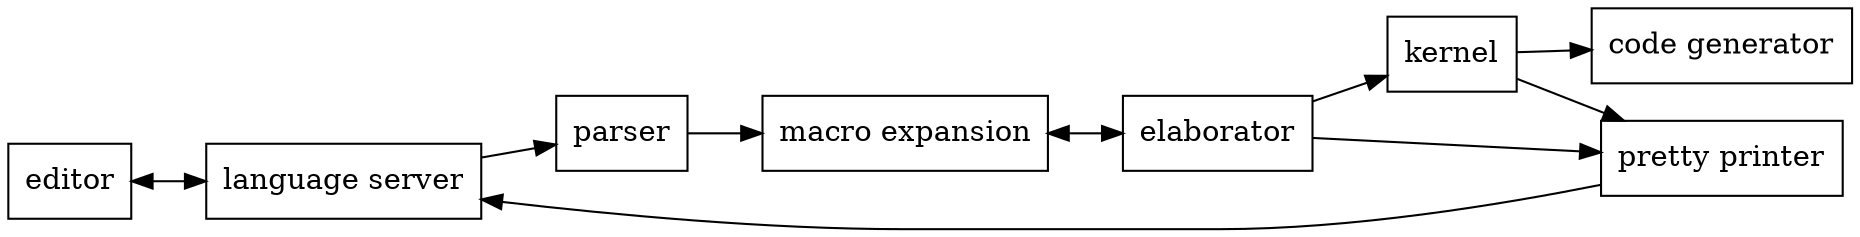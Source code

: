 digraph CompilerComponents {
    node [shape=rectangle, style=filled, fillcolor=white];
    
    // nodes
    editor [label="editor"];
    language_server [label="language server"];
    parser [label="parser"];
    macro_expansion [label="macro expansion"];
    elaborator [label="elaborator"];
    kernel [label="kernel"];
    code_generator [label="code generator"];
    pretty_printer [label="pretty printer"];
    
    // edges
    editor -> language_server [dir=both];
    language_server -> parser;
    parser -> macro_expansion;
    macro_expansion -> elaborator [dir=both];
    elaborator -> kernel;
    kernel -> code_generator;
    pretty_printer -> language_server;
    elaborator -> pretty_printer;
    kernel -> pretty_printer;
    
    // Graph attributes for layout
    graph [rankdir=LR];
}
